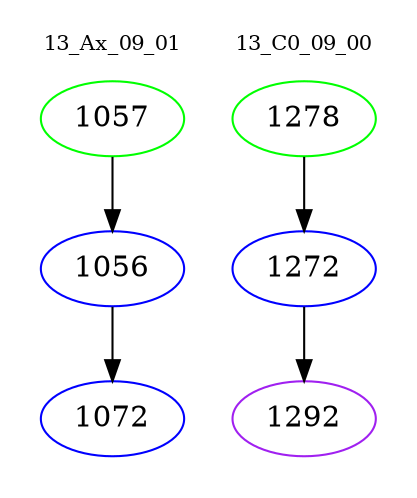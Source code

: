 digraph{
subgraph cluster_0 {
color = white
label = "13_Ax_09_01";
fontsize=10;
T0_1057 [label="1057", color="green"]
T0_1057 -> T0_1056 [color="black"]
T0_1056 [label="1056", color="blue"]
T0_1056 -> T0_1072 [color="black"]
T0_1072 [label="1072", color="blue"]
}
subgraph cluster_1 {
color = white
label = "13_C0_09_00";
fontsize=10;
T1_1278 [label="1278", color="green"]
T1_1278 -> T1_1272 [color="black"]
T1_1272 [label="1272", color="blue"]
T1_1272 -> T1_1292 [color="black"]
T1_1292 [label="1292", color="purple"]
}
}
